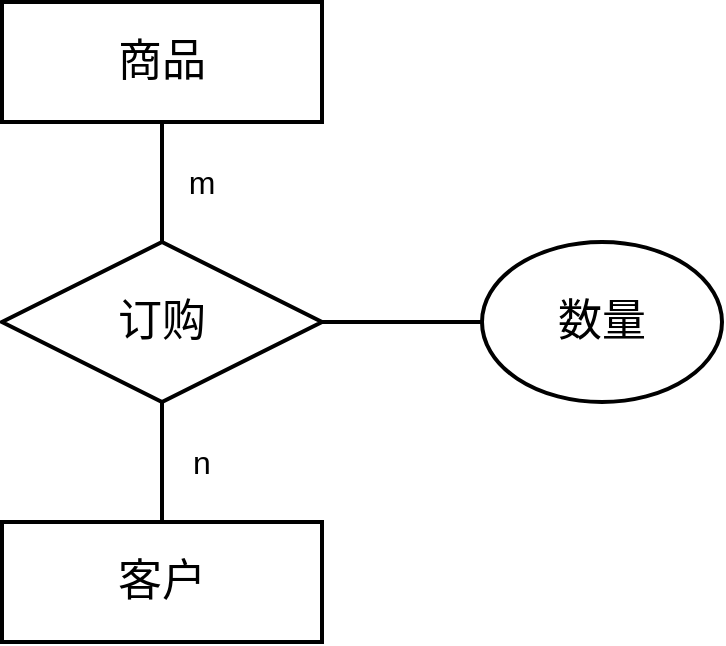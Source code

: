 <mxfile>
    <diagram id="LL01Hy1qRaQXG57KsvTO" name="第 1 页">
        <mxGraphModel dx="598" dy="648" grid="1" gridSize="10" guides="1" tooltips="1" connect="1" arrows="1" fold="1" page="1" pageScale="1" pageWidth="827" pageHeight="1169" math="0" shadow="0">
            <root>
                <mxCell id="0"/>
                <mxCell id="1" parent="0"/>
                <mxCell id="2" value="&lt;font style=&quot;font-size: 22px&quot;&gt;订购&lt;/font&gt;" style="rhombus;whiteSpace=wrap;html=1;fillColor=none;strokeWidth=2;" vertex="1" parent="1">
                    <mxGeometry x="240" y="280" width="160" height="80" as="geometry"/>
                </mxCell>
                <mxCell id="3" value="&lt;font style=&quot;font-size: 22px&quot;&gt;客户&lt;/font&gt;" style="rounded=0;whiteSpace=wrap;html=1;strokeWidth=2;fillColor=none;" vertex="1" parent="1">
                    <mxGeometry x="240" y="420" width="160" height="60" as="geometry"/>
                </mxCell>
                <mxCell id="4" value="&lt;font style=&quot;font-size: 22px&quot;&gt;商品&lt;/font&gt;" style="rounded=0;whiteSpace=wrap;html=1;strokeWidth=2;fillColor=none;" vertex="1" parent="1">
                    <mxGeometry x="240" y="160" width="160" height="60" as="geometry"/>
                </mxCell>
                <mxCell id="5" value="&lt;font style=&quot;font-size: 22px&quot;&gt;数量&lt;/font&gt;" style="ellipse;whiteSpace=wrap;html=1;strokeWidth=2;fillColor=none;" vertex="1" parent="1">
                    <mxGeometry x="480" y="280" width="120" height="80" as="geometry"/>
                </mxCell>
                <mxCell id="6" value="" style="endArrow=none;html=1;entryX=0.5;entryY=1;entryDx=0;entryDy=0;exitX=0.5;exitY=0;exitDx=0;exitDy=0;strokeWidth=2;" edge="1" parent="1" source="2" target="4">
                    <mxGeometry width="50" height="50" relative="1" as="geometry">
                        <mxPoint x="190" y="330" as="sourcePoint"/>
                        <mxPoint x="240" y="280" as="targetPoint"/>
                    </mxGeometry>
                </mxCell>
                <mxCell id="7" value="" style="endArrow=none;html=1;strokeWidth=2;entryX=0.5;entryY=1;entryDx=0;entryDy=0;exitX=0.5;exitY=0;exitDx=0;exitDy=0;" edge="1" parent="1" source="3" target="2">
                    <mxGeometry width="50" height="50" relative="1" as="geometry">
                        <mxPoint x="150" y="440" as="sourcePoint"/>
                        <mxPoint x="200" y="390" as="targetPoint"/>
                    </mxGeometry>
                </mxCell>
                <mxCell id="8" value="" style="endArrow=none;html=1;strokeWidth=2;entryX=0;entryY=0.5;entryDx=0;entryDy=0;exitX=1;exitY=0.5;exitDx=0;exitDy=0;" edge="1" parent="1" source="2" target="5">
                    <mxGeometry width="50" height="50" relative="1" as="geometry">
                        <mxPoint x="450" y="400" as="sourcePoint"/>
                        <mxPoint x="500" y="350" as="targetPoint"/>
                    </mxGeometry>
                </mxCell>
                <mxCell id="9" value="&lt;font style=&quot;font-size: 16px&quot;&gt;m&lt;/font&gt;" style="text;html=1;strokeColor=none;fillColor=none;align=center;verticalAlign=middle;whiteSpace=wrap;rounded=0;" vertex="1" parent="1">
                    <mxGeometry x="320" y="240" width="40" height="20" as="geometry"/>
                </mxCell>
                <mxCell id="11" value="&lt;font style=&quot;font-size: 16px&quot;&gt;n&lt;/font&gt;" style="text;html=1;strokeColor=none;fillColor=none;align=center;verticalAlign=middle;whiteSpace=wrap;rounded=0;" vertex="1" parent="1">
                    <mxGeometry x="320" y="380" width="40" height="20" as="geometry"/>
                </mxCell>
            </root>
        </mxGraphModel>
    </diagram>
</mxfile>